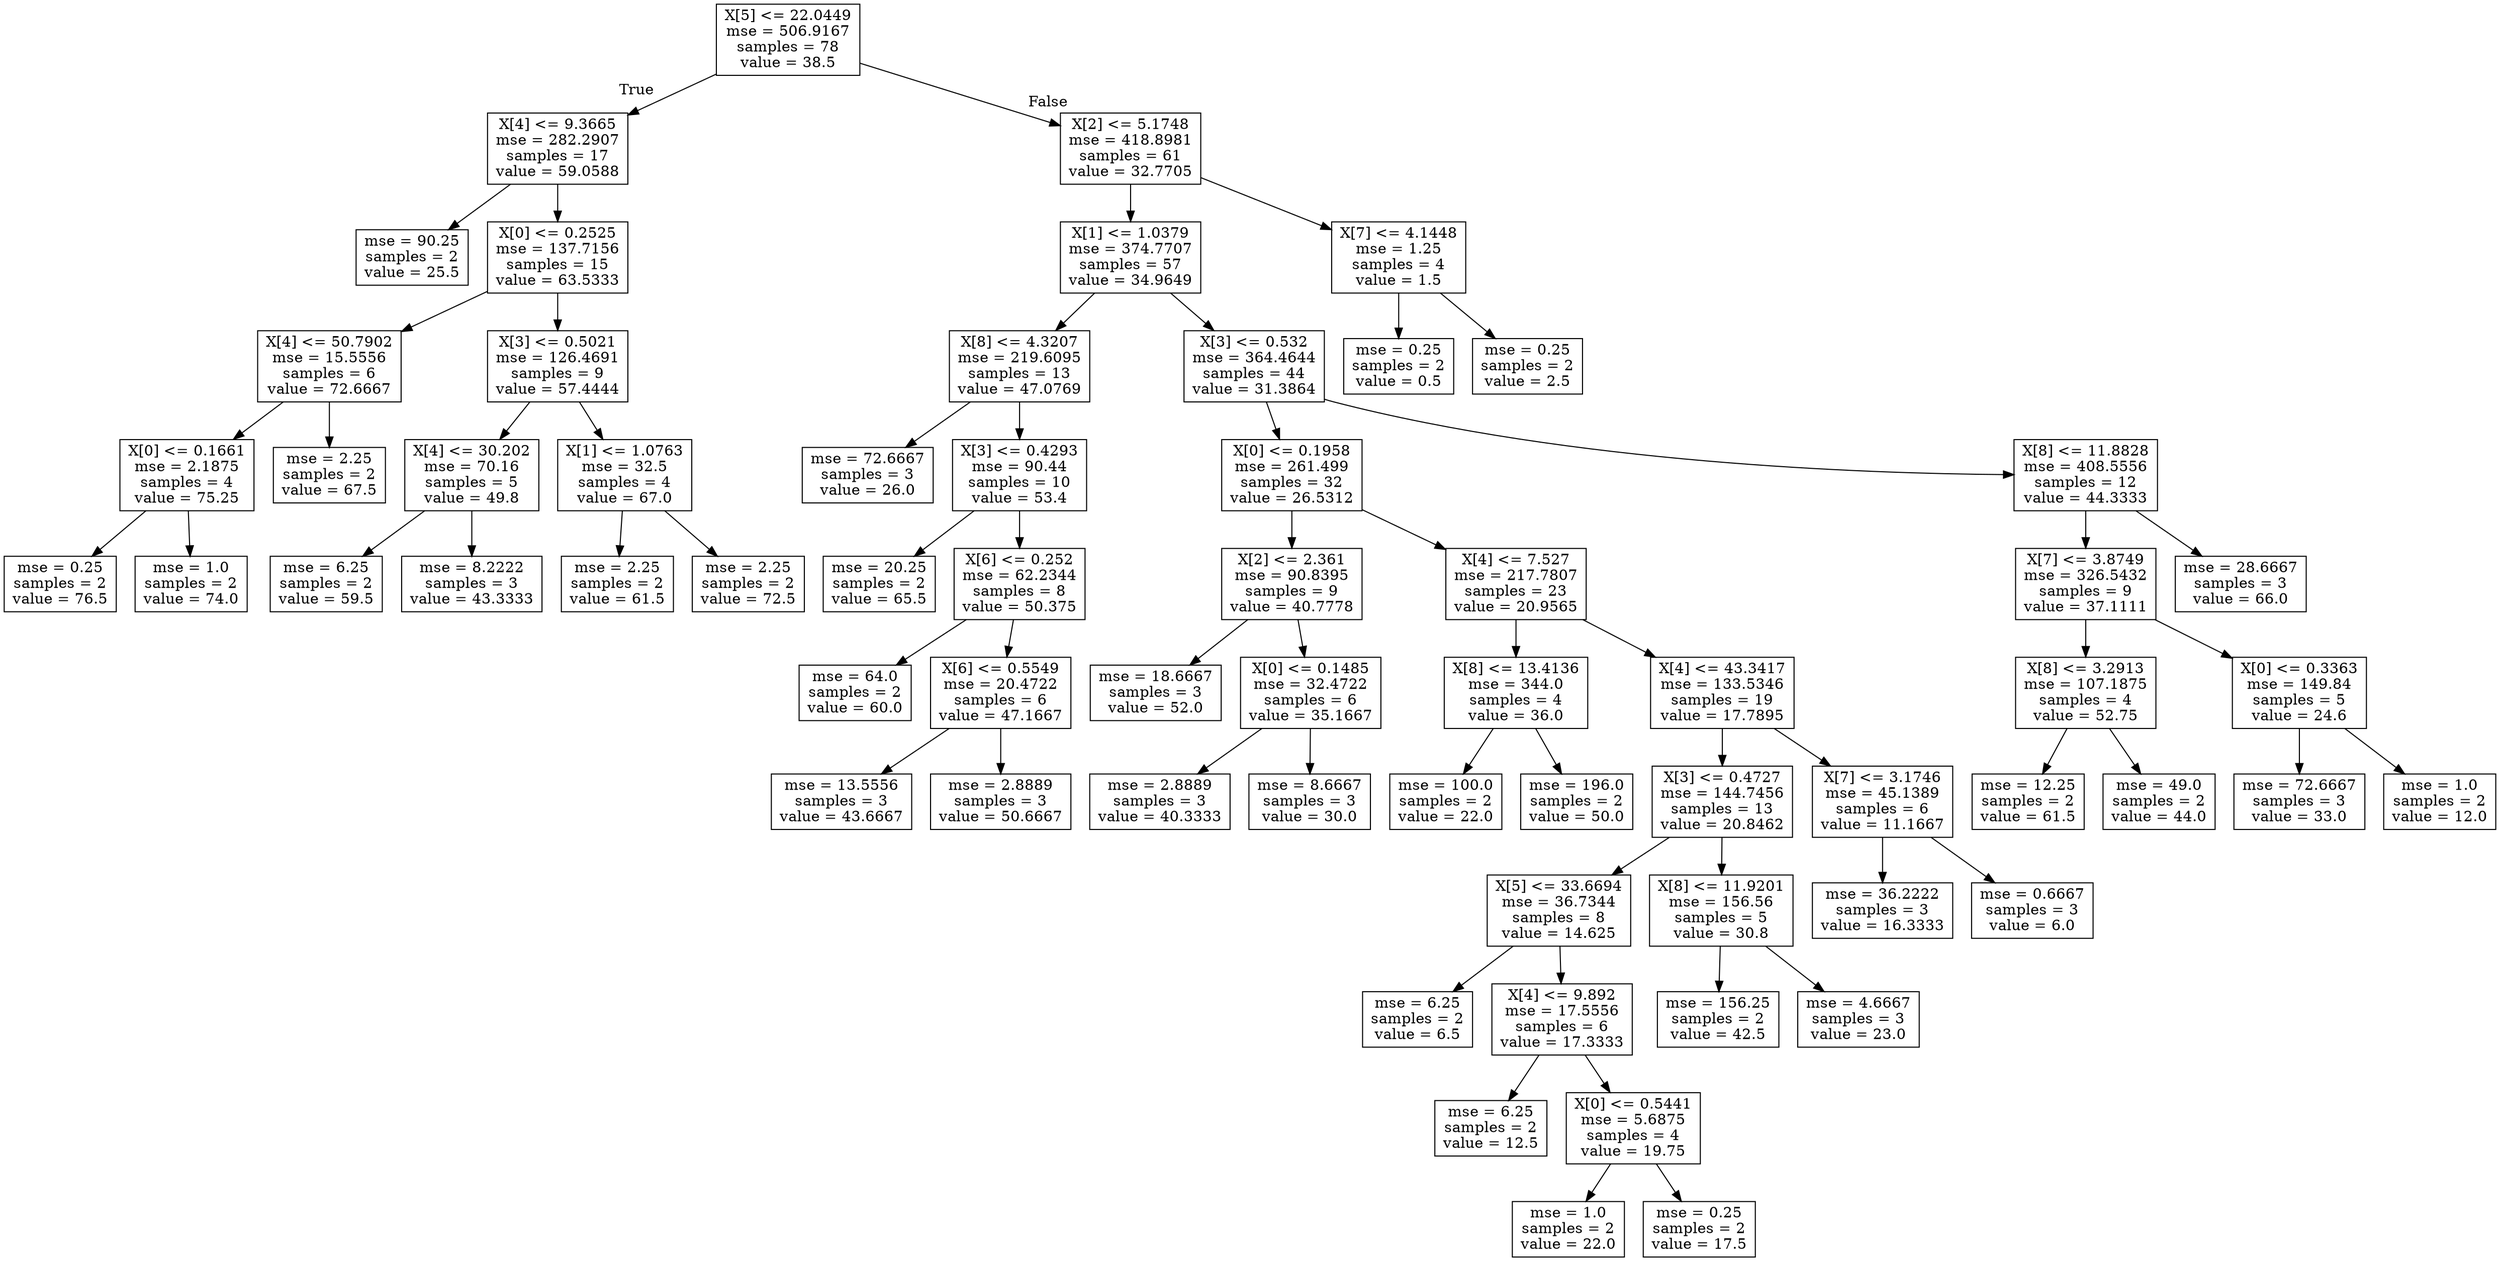digraph Tree {
node [shape=box] ;
0 [label="X[5] <= 22.0449\nmse = 506.9167\nsamples = 78\nvalue = 38.5"] ;
1 [label="X[4] <= 9.3665\nmse = 282.2907\nsamples = 17\nvalue = 59.0588"] ;
0 -> 1 [labeldistance=2.5, labelangle=45, headlabel="True"] ;
2 [label="mse = 90.25\nsamples = 2\nvalue = 25.5"] ;
1 -> 2 ;
3 [label="X[0] <= 0.2525\nmse = 137.7156\nsamples = 15\nvalue = 63.5333"] ;
1 -> 3 ;
4 [label="X[4] <= 50.7902\nmse = 15.5556\nsamples = 6\nvalue = 72.6667"] ;
3 -> 4 ;
5 [label="X[0] <= 0.1661\nmse = 2.1875\nsamples = 4\nvalue = 75.25"] ;
4 -> 5 ;
6 [label="mse = 0.25\nsamples = 2\nvalue = 76.5"] ;
5 -> 6 ;
7 [label="mse = 1.0\nsamples = 2\nvalue = 74.0"] ;
5 -> 7 ;
8 [label="mse = 2.25\nsamples = 2\nvalue = 67.5"] ;
4 -> 8 ;
9 [label="X[3] <= 0.5021\nmse = 126.4691\nsamples = 9\nvalue = 57.4444"] ;
3 -> 9 ;
10 [label="X[4] <= 30.202\nmse = 70.16\nsamples = 5\nvalue = 49.8"] ;
9 -> 10 ;
11 [label="mse = 6.25\nsamples = 2\nvalue = 59.5"] ;
10 -> 11 ;
12 [label="mse = 8.2222\nsamples = 3\nvalue = 43.3333"] ;
10 -> 12 ;
13 [label="X[1] <= 1.0763\nmse = 32.5\nsamples = 4\nvalue = 67.0"] ;
9 -> 13 ;
14 [label="mse = 2.25\nsamples = 2\nvalue = 61.5"] ;
13 -> 14 ;
15 [label="mse = 2.25\nsamples = 2\nvalue = 72.5"] ;
13 -> 15 ;
16 [label="X[2] <= 5.1748\nmse = 418.8981\nsamples = 61\nvalue = 32.7705"] ;
0 -> 16 [labeldistance=2.5, labelangle=-45, headlabel="False"] ;
17 [label="X[1] <= 1.0379\nmse = 374.7707\nsamples = 57\nvalue = 34.9649"] ;
16 -> 17 ;
18 [label="X[8] <= 4.3207\nmse = 219.6095\nsamples = 13\nvalue = 47.0769"] ;
17 -> 18 ;
19 [label="mse = 72.6667\nsamples = 3\nvalue = 26.0"] ;
18 -> 19 ;
20 [label="X[3] <= 0.4293\nmse = 90.44\nsamples = 10\nvalue = 53.4"] ;
18 -> 20 ;
21 [label="mse = 20.25\nsamples = 2\nvalue = 65.5"] ;
20 -> 21 ;
22 [label="X[6] <= 0.252\nmse = 62.2344\nsamples = 8\nvalue = 50.375"] ;
20 -> 22 ;
23 [label="mse = 64.0\nsamples = 2\nvalue = 60.0"] ;
22 -> 23 ;
24 [label="X[6] <= 0.5549\nmse = 20.4722\nsamples = 6\nvalue = 47.1667"] ;
22 -> 24 ;
25 [label="mse = 13.5556\nsamples = 3\nvalue = 43.6667"] ;
24 -> 25 ;
26 [label="mse = 2.8889\nsamples = 3\nvalue = 50.6667"] ;
24 -> 26 ;
27 [label="X[3] <= 0.532\nmse = 364.4644\nsamples = 44\nvalue = 31.3864"] ;
17 -> 27 ;
28 [label="X[0] <= 0.1958\nmse = 261.499\nsamples = 32\nvalue = 26.5312"] ;
27 -> 28 ;
29 [label="X[2] <= 2.361\nmse = 90.8395\nsamples = 9\nvalue = 40.7778"] ;
28 -> 29 ;
30 [label="mse = 18.6667\nsamples = 3\nvalue = 52.0"] ;
29 -> 30 ;
31 [label="X[0] <= 0.1485\nmse = 32.4722\nsamples = 6\nvalue = 35.1667"] ;
29 -> 31 ;
32 [label="mse = 2.8889\nsamples = 3\nvalue = 40.3333"] ;
31 -> 32 ;
33 [label="mse = 8.6667\nsamples = 3\nvalue = 30.0"] ;
31 -> 33 ;
34 [label="X[4] <= 7.527\nmse = 217.7807\nsamples = 23\nvalue = 20.9565"] ;
28 -> 34 ;
35 [label="X[8] <= 13.4136\nmse = 344.0\nsamples = 4\nvalue = 36.0"] ;
34 -> 35 ;
36 [label="mse = 100.0\nsamples = 2\nvalue = 22.0"] ;
35 -> 36 ;
37 [label="mse = 196.0\nsamples = 2\nvalue = 50.0"] ;
35 -> 37 ;
38 [label="X[4] <= 43.3417\nmse = 133.5346\nsamples = 19\nvalue = 17.7895"] ;
34 -> 38 ;
39 [label="X[3] <= 0.4727\nmse = 144.7456\nsamples = 13\nvalue = 20.8462"] ;
38 -> 39 ;
40 [label="X[5] <= 33.6694\nmse = 36.7344\nsamples = 8\nvalue = 14.625"] ;
39 -> 40 ;
41 [label="mse = 6.25\nsamples = 2\nvalue = 6.5"] ;
40 -> 41 ;
42 [label="X[4] <= 9.892\nmse = 17.5556\nsamples = 6\nvalue = 17.3333"] ;
40 -> 42 ;
43 [label="mse = 6.25\nsamples = 2\nvalue = 12.5"] ;
42 -> 43 ;
44 [label="X[0] <= 0.5441\nmse = 5.6875\nsamples = 4\nvalue = 19.75"] ;
42 -> 44 ;
45 [label="mse = 1.0\nsamples = 2\nvalue = 22.0"] ;
44 -> 45 ;
46 [label="mse = 0.25\nsamples = 2\nvalue = 17.5"] ;
44 -> 46 ;
47 [label="X[8] <= 11.9201\nmse = 156.56\nsamples = 5\nvalue = 30.8"] ;
39 -> 47 ;
48 [label="mse = 156.25\nsamples = 2\nvalue = 42.5"] ;
47 -> 48 ;
49 [label="mse = 4.6667\nsamples = 3\nvalue = 23.0"] ;
47 -> 49 ;
50 [label="X[7] <= 3.1746\nmse = 45.1389\nsamples = 6\nvalue = 11.1667"] ;
38 -> 50 ;
51 [label="mse = 36.2222\nsamples = 3\nvalue = 16.3333"] ;
50 -> 51 ;
52 [label="mse = 0.6667\nsamples = 3\nvalue = 6.0"] ;
50 -> 52 ;
53 [label="X[8] <= 11.8828\nmse = 408.5556\nsamples = 12\nvalue = 44.3333"] ;
27 -> 53 ;
54 [label="X[7] <= 3.8749\nmse = 326.5432\nsamples = 9\nvalue = 37.1111"] ;
53 -> 54 ;
55 [label="X[8] <= 3.2913\nmse = 107.1875\nsamples = 4\nvalue = 52.75"] ;
54 -> 55 ;
56 [label="mse = 12.25\nsamples = 2\nvalue = 61.5"] ;
55 -> 56 ;
57 [label="mse = 49.0\nsamples = 2\nvalue = 44.0"] ;
55 -> 57 ;
58 [label="X[0] <= 0.3363\nmse = 149.84\nsamples = 5\nvalue = 24.6"] ;
54 -> 58 ;
59 [label="mse = 72.6667\nsamples = 3\nvalue = 33.0"] ;
58 -> 59 ;
60 [label="mse = 1.0\nsamples = 2\nvalue = 12.0"] ;
58 -> 60 ;
61 [label="mse = 28.6667\nsamples = 3\nvalue = 66.0"] ;
53 -> 61 ;
62 [label="X[7] <= 4.1448\nmse = 1.25\nsamples = 4\nvalue = 1.5"] ;
16 -> 62 ;
63 [label="mse = 0.25\nsamples = 2\nvalue = 0.5"] ;
62 -> 63 ;
64 [label="mse = 0.25\nsamples = 2\nvalue = 2.5"] ;
62 -> 64 ;
}